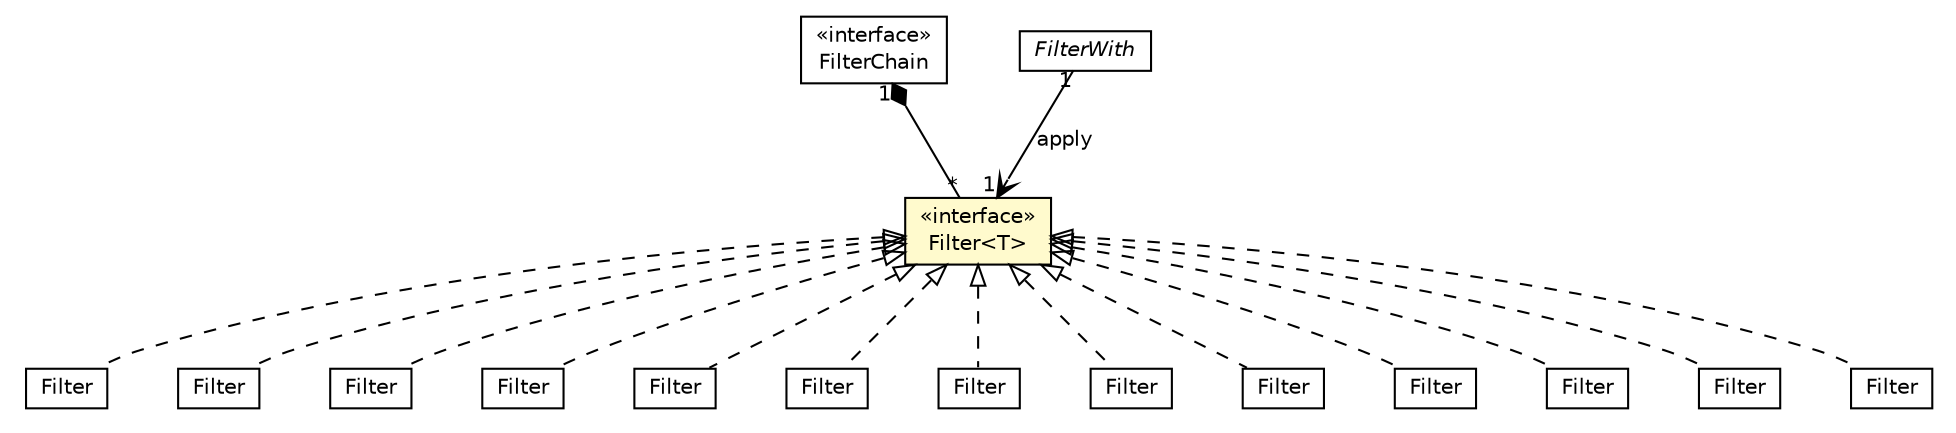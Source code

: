 #!/usr/local/bin/dot
#
# Class diagram 
# Generated by UMLGraph version R5_6-24-gf6e263 (http://www.umlgraph.org/)
#

digraph G {
	edge [fontname="Helvetica",fontsize=10,labelfontname="Helvetica",labelfontsize=10];
	node [fontname="Helvetica",fontsize=10,shape=plaintext];
	nodesep=0.25;
	ranksep=0.5;
	// io.werval.api.filters.Filter<T>
	c18073 [label=<<table title="io.werval.api.filters.Filter" border="0" cellborder="1" cellspacing="0" cellpadding="2" port="p" bgcolor="lemonChiffon" href="./Filter.html">
		<tr><td><table border="0" cellspacing="0" cellpadding="1">
<tr><td align="center" balign="center"> &#171;interface&#187; </td></tr>
<tr><td align="center" balign="center"> Filter&lt;T&gt; </td></tr>
		</table></td></tr>
		</table>>, URL="./Filter.html", fontname="Helvetica", fontcolor="black", fontsize=10.0];
	// io.werval.api.filters.FilterChain
	c18074 [label=<<table title="io.werval.api.filters.FilterChain" border="0" cellborder="1" cellspacing="0" cellpadding="2" port="p" href="./FilterChain.html">
		<tr><td><table border="0" cellspacing="0" cellpadding="1">
<tr><td align="center" balign="center"> &#171;interface&#187; </td></tr>
<tr><td align="center" balign="center"> FilterChain </td></tr>
		</table></td></tr>
		</table>>, URL="./FilterChain.html", fontname="Helvetica", fontcolor="black", fontsize=10.0];
	// io.werval.api.filters.FilterWith
	c18075 [label=<<table title="io.werval.api.filters.FilterWith" border="0" cellborder="1" cellspacing="0" cellpadding="2" port="p" href="./FilterWith.html">
		<tr><td><table border="0" cellspacing="0" cellpadding="1">
<tr><td align="center" balign="center"><font face="Helvetica-Oblique"> FilterWith </font></td></tr>
		</table></td></tr>
		</table>>, URL="./FilterWith.html", fontname="Helvetica", fontcolor="black", fontsize=10.0];
	// io.werval.filters.AcceptContentTypes.Filter
	c18133 [label=<<table title="io.werval.filters.AcceptContentTypes.Filter" border="0" cellborder="1" cellspacing="0" cellpadding="2" port="p" href="../../filters/AcceptContentTypes.Filter.html">
		<tr><td><table border="0" cellspacing="0" cellpadding="1">
<tr><td align="center" balign="center"> Filter </td></tr>
		</table></td></tr>
		</table>>, URL="../../filters/AcceptContentTypes.Filter.html", fontname="Helvetica", fontcolor="black", fontsize=10.0];
	// io.werval.filters.Cached.Filter
	c18135 [label=<<table title="io.werval.filters.Cached.Filter" border="0" cellborder="1" cellspacing="0" cellpadding="2" port="p" href="../../filters/Cached.Filter.html">
		<tr><td><table border="0" cellspacing="0" cellpadding="1">
<tr><td align="center" balign="center"> Filter </td></tr>
		</table></td></tr>
		</table>>, URL="../../filters/Cached.Filter.html", fontname="Helvetica", fontcolor="black", fontsize=10.0];
	// io.werval.filters.ContentSecurityPolicy.Filter
	c18137 [label=<<table title="io.werval.filters.ContentSecurityPolicy.Filter" border="0" cellborder="1" cellspacing="0" cellpadding="2" port="p" href="../../filters/ContentSecurityPolicy.Filter.html">
		<tr><td><table border="0" cellspacing="0" cellpadding="1">
<tr><td align="center" balign="center"> Filter </td></tr>
		</table></td></tr>
		</table>>, URL="../../filters/ContentSecurityPolicy.Filter.html", fontname="Helvetica", fontcolor="black", fontsize=10.0];
	// io.werval.filters.CORS.Filter
	c18141 [label=<<table title="io.werval.filters.CORS.Filter" border="0" cellborder="1" cellspacing="0" cellpadding="2" port="p" href="../../filters/CORS.Filter.html">
		<tr><td><table border="0" cellspacing="0" cellpadding="1">
<tr><td align="center" balign="center"> Filter </td></tr>
		</table></td></tr>
		</table>>, URL="../../filters/CORS.Filter.html", fontname="Helvetica", fontcolor="black", fontsize=10.0];
	// io.werval.filters.DoNotTrack.Filter
	c18143 [label=<<table title="io.werval.filters.DoNotTrack.Filter" border="0" cellborder="1" cellspacing="0" cellpadding="2" port="p" href="../../filters/DoNotTrack.Filter.html">
		<tr><td><table border="0" cellspacing="0" cellpadding="1">
<tr><td align="center" balign="center"> Filter </td></tr>
		</table></td></tr>
		</table>>, URL="../../filters/DoNotTrack.Filter.html", fontname="Helvetica", fontcolor="black", fontsize=10.0];
	// io.werval.filters.HSTS.Filter
	c18145 [label=<<table title="io.werval.filters.HSTS.Filter" border="0" cellborder="1" cellspacing="0" cellpadding="2" port="p" href="../../filters/HSTS.Filter.html">
		<tr><td><table border="0" cellspacing="0" cellpadding="1">
<tr><td align="center" balign="center"> Filter </td></tr>
		</table></td></tr>
		</table>>, URL="../../filters/HSTS.Filter.html", fontname="Helvetica", fontcolor="black", fontsize=10.0];
	// io.werval.filters.LogIfSlow.Filter
	c18147 [label=<<table title="io.werval.filters.LogIfSlow.Filter" border="0" cellborder="1" cellspacing="0" cellpadding="2" port="p" href="../../filters/LogIfSlow.Filter.html">
		<tr><td><table border="0" cellspacing="0" cellpadding="1">
<tr><td align="center" balign="center"> Filter </td></tr>
		</table></td></tr>
		</table>>, URL="../../filters/LogIfSlow.Filter.html", fontname="Helvetica", fontcolor="black", fontsize=10.0];
	// io.werval.filters.NeverCached.Filter
	c18149 [label=<<table title="io.werval.filters.NeverCached.Filter" border="0" cellborder="1" cellspacing="0" cellpadding="2" port="p" href="../../filters/NeverCached.Filter.html">
		<tr><td><table border="0" cellspacing="0" cellpadding="1">
<tr><td align="center" balign="center"> Filter </td></tr>
		</table></td></tr>
		</table>>, URL="../../filters/NeverCached.Filter.html", fontname="Helvetica", fontcolor="black", fontsize=10.0];
	// io.werval.filters.RemoveHeaders.Filter
	c18151 [label=<<table title="io.werval.filters.RemoveHeaders.Filter" border="0" cellborder="1" cellspacing="0" cellpadding="2" port="p" href="../../filters/RemoveHeaders.Filter.html">
		<tr><td><table border="0" cellspacing="0" cellpadding="1">
<tr><td align="center" balign="center"> Filter </td></tr>
		</table></td></tr>
		</table>>, URL="../../filters/RemoveHeaders.Filter.html", fontname="Helvetica", fontcolor="black", fontsize=10.0];
	// io.werval.filters.SetHeader.Filter
	c18153 [label=<<table title="io.werval.filters.SetHeader.Filter" border="0" cellborder="1" cellspacing="0" cellpadding="2" port="p" href="../../filters/SetHeader.Filter.html">
		<tr><td><table border="0" cellspacing="0" cellpadding="1">
<tr><td align="center" balign="center"> Filter </td></tr>
		</table></td></tr>
		</table>>, URL="../../filters/SetHeader.Filter.html", fontname="Helvetica", fontcolor="black", fontsize=10.0];
	// io.werval.filters.XContentTypeOptions.Filter
	c18156 [label=<<table title="io.werval.filters.XContentTypeOptions.Filter" border="0" cellborder="1" cellspacing="0" cellpadding="2" port="p" href="../../filters/XContentTypeOptions.Filter.html">
		<tr><td><table border="0" cellspacing="0" cellpadding="1">
<tr><td align="center" balign="center"> Filter </td></tr>
		</table></td></tr>
		</table>>, URL="../../filters/XContentTypeOptions.Filter.html", fontname="Helvetica", fontcolor="black", fontsize=10.0];
	// io.werval.filters.XFrameOptions.Filter
	c18158 [label=<<table title="io.werval.filters.XFrameOptions.Filter" border="0" cellborder="1" cellspacing="0" cellpadding="2" port="p" href="../../filters/XFrameOptions.Filter.html">
		<tr><td><table border="0" cellspacing="0" cellpadding="1">
<tr><td align="center" balign="center"> Filter </td></tr>
		</table></td></tr>
		</table>>, URL="../../filters/XFrameOptions.Filter.html", fontname="Helvetica", fontcolor="black", fontsize=10.0];
	// io.werval.filters.XXSSProtection.Filter
	c18160 [label=<<table title="io.werval.filters.XXSSProtection.Filter" border="0" cellborder="1" cellspacing="0" cellpadding="2" port="p" href="../../filters/XXSSProtection.Filter.html">
		<tr><td><table border="0" cellspacing="0" cellpadding="1">
<tr><td align="center" balign="center"> Filter </td></tr>
		</table></td></tr>
		</table>>, URL="../../filters/XXSSProtection.Filter.html", fontname="Helvetica", fontcolor="black", fontsize=10.0];
	// io.werval.api.filters.FilterChain COMPOSED io.werval.api.filters.Filter<T>
	c18074:p -> c18073:p [taillabel="1", label="", headlabel="*", fontname="Helvetica", fontcolor="black", fontsize=10.0, color="black", arrowhead=none, arrowtail=diamond, dir=both];
	// io.werval.api.filters.FilterWith NAVASSOC io.werval.api.filters.Filter<T>
	c18075:p -> c18073:p [taillabel="1", label="apply", headlabel="1", fontname="Helvetica", fontcolor="black", fontsize=10.0, color="black", arrowhead=open];
	//io.werval.filters.AcceptContentTypes.Filter implements io.werval.api.filters.Filter<T>
	c18073:p -> c18133:p [dir=back,arrowtail=empty,style=dashed];
	//io.werval.filters.Cached.Filter implements io.werval.api.filters.Filter<T>
	c18073:p -> c18135:p [dir=back,arrowtail=empty,style=dashed];
	//io.werval.filters.ContentSecurityPolicy.Filter implements io.werval.api.filters.Filter<T>
	c18073:p -> c18137:p [dir=back,arrowtail=empty,style=dashed];
	//io.werval.filters.CORS.Filter implements io.werval.api.filters.Filter<T>
	c18073:p -> c18141:p [dir=back,arrowtail=empty,style=dashed];
	//io.werval.filters.DoNotTrack.Filter implements io.werval.api.filters.Filter<T>
	c18073:p -> c18143:p [dir=back,arrowtail=empty,style=dashed];
	//io.werval.filters.HSTS.Filter implements io.werval.api.filters.Filter<T>
	c18073:p -> c18145:p [dir=back,arrowtail=empty,style=dashed];
	//io.werval.filters.LogIfSlow.Filter implements io.werval.api.filters.Filter<T>
	c18073:p -> c18147:p [dir=back,arrowtail=empty,style=dashed];
	//io.werval.filters.NeverCached.Filter implements io.werval.api.filters.Filter<T>
	c18073:p -> c18149:p [dir=back,arrowtail=empty,style=dashed];
	//io.werval.filters.RemoveHeaders.Filter implements io.werval.api.filters.Filter<T>
	c18073:p -> c18151:p [dir=back,arrowtail=empty,style=dashed];
	//io.werval.filters.SetHeader.Filter implements io.werval.api.filters.Filter<T>
	c18073:p -> c18153:p [dir=back,arrowtail=empty,style=dashed];
	//io.werval.filters.XContentTypeOptions.Filter implements io.werval.api.filters.Filter<T>
	c18073:p -> c18156:p [dir=back,arrowtail=empty,style=dashed];
	//io.werval.filters.XFrameOptions.Filter implements io.werval.api.filters.Filter<T>
	c18073:p -> c18158:p [dir=back,arrowtail=empty,style=dashed];
	//io.werval.filters.XXSSProtection.Filter implements io.werval.api.filters.Filter<T>
	c18073:p -> c18160:p [dir=back,arrowtail=empty,style=dashed];
}


